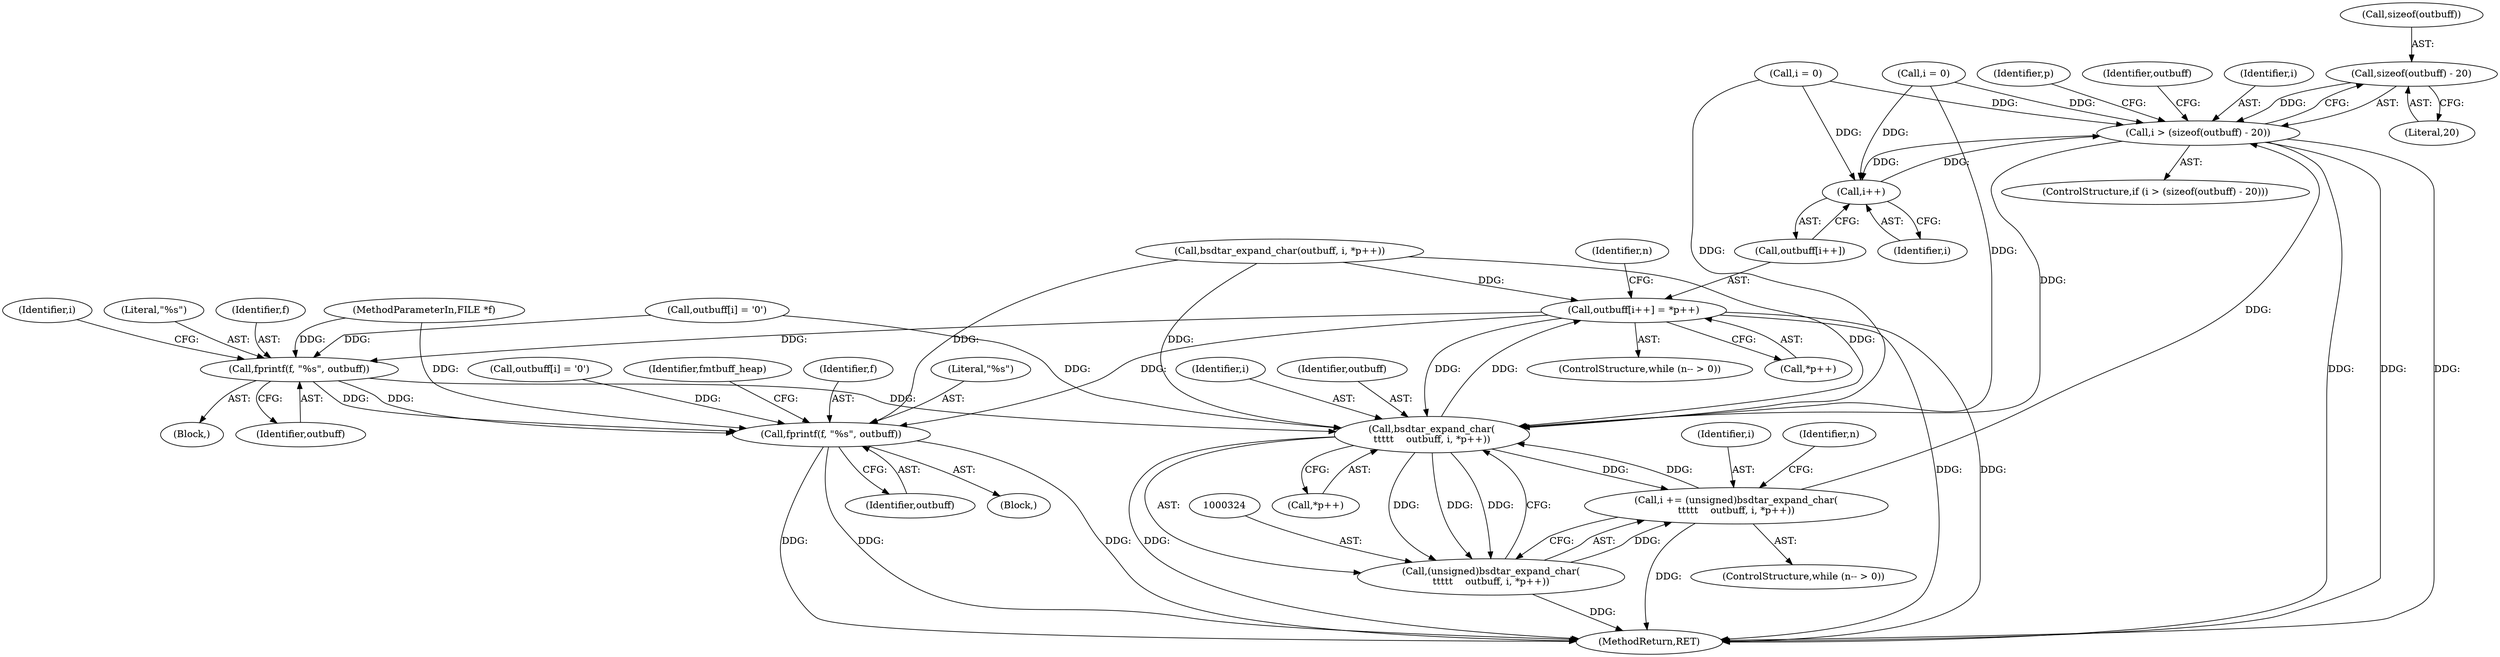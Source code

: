 digraph "1_libarchive_e37b620fe8f14535d737e89a4dcabaed4517bf1a@del" {
"1000334" [label="(Call,sizeof(outbuff) - 20)"];
"1000332" [label="(Call,i > (sizeof(outbuff) - 20))"];
"1000309" [label="(Call,i++)"];
"1000325" [label="(Call,bsdtar_expand_char(\n\t\t\t\t\t    outbuff, i, *p++))"];
"1000306" [label="(Call,outbuff[i++] = *p++)"];
"1000344" [label="(Call,fprintf(f, \"%s\", outbuff))"];
"1000356" [label="(Call,fprintf(f, \"%s\", outbuff))"];
"1000321" [label="(Call,i += (unsigned)bsdtar_expand_char(\n\t\t\t\t\t    outbuff, i, *p++))"];
"1000323" [label="(Call,(unsigned)bsdtar_expand_char(\n\t\t\t\t\t    outbuff, i, *p++))"];
"1000351" [label="(Call,outbuff[i] = '\0')"];
"1000304" [label="(Identifier,n)"];
"1000361" [label="(Identifier,fmtbuff_heap)"];
"1000122" [label="(Block,)"];
"1000322" [label="(Identifier,i)"];
"1000356" [label="(Call,fprintf(f, \"%s\", outbuff))"];
"1000362" [label="(MethodReturn,RET)"];
"1000280" [label="(Identifier,p)"];
"1000321" [label="(Call,i += (unsigned)bsdtar_expand_char(\n\t\t\t\t\t    outbuff, i, *p++))"];
"1000337" [label="(Literal,20)"];
"1000349" [label="(Identifier,i)"];
"1000341" [label="(Identifier,outbuff)"];
"1000331" [label="(ControlStructure,if (i > (sizeof(outbuff) - 20)))"];
"1000332" [label="(Call,i > (sizeof(outbuff) - 20))"];
"1000359" [label="(Identifier,outbuff)"];
"1000309" [label="(Call,i++)"];
"1000357" [label="(Identifier,f)"];
"1000327" [label="(Identifier,i)"];
"1000334" [label="(Call,sizeof(outbuff) - 20)"];
"1000338" [label="(Block,)"];
"1000339" [label="(Call,outbuff[i] = '\0')"];
"1000306" [label="(Call,outbuff[i++] = *p++)"];
"1000120" [label="(MethodParameterIn,FILE *f)"];
"1000333" [label="(Identifier,i)"];
"1000328" [label="(Call,*p++)"];
"1000335" [label="(Call,sizeof(outbuff))"];
"1000319" [label="(Identifier,n)"];
"1000326" [label="(Identifier,outbuff)"];
"1000323" [label="(Call,(unsigned)bsdtar_expand_char(\n\t\t\t\t\t    outbuff, i, *p++))"];
"1000259" [label="(Call,bsdtar_expand_char(outbuff, i, *p++))"];
"1000325" [label="(Call,bsdtar_expand_char(\n\t\t\t\t\t    outbuff, i, *p++))"];
"1000348" [label="(Call,i = 0)"];
"1000316" [label="(ControlStructure,while (n-- > 0))"];
"1000346" [label="(Literal,\"%s\")"];
"1000358" [label="(Literal,\"%s\")"];
"1000310" [label="(Identifier,i)"];
"1000311" [label="(Call,*p++)"];
"1000344" [label="(Call,fprintf(f, \"%s\", outbuff))"];
"1000301" [label="(ControlStructure,while (n-- > 0))"];
"1000345" [label="(Identifier,f)"];
"1000347" [label="(Identifier,outbuff)"];
"1000307" [label="(Call,outbuff[i++])"];
"1000271" [label="(Call,i = 0)"];
"1000334" -> "1000332"  [label="AST: "];
"1000334" -> "1000337"  [label="CFG: "];
"1000335" -> "1000334"  [label="AST: "];
"1000337" -> "1000334"  [label="AST: "];
"1000332" -> "1000334"  [label="CFG: "];
"1000334" -> "1000332"  [label="DDG: "];
"1000332" -> "1000331"  [label="AST: "];
"1000333" -> "1000332"  [label="AST: "];
"1000280" -> "1000332"  [label="CFG: "];
"1000341" -> "1000332"  [label="CFG: "];
"1000332" -> "1000362"  [label="DDG: "];
"1000332" -> "1000362"  [label="DDG: "];
"1000332" -> "1000362"  [label="DDG: "];
"1000332" -> "1000309"  [label="DDG: "];
"1000332" -> "1000325"  [label="DDG: "];
"1000309" -> "1000332"  [label="DDG: "];
"1000348" -> "1000332"  [label="DDG: "];
"1000321" -> "1000332"  [label="DDG: "];
"1000271" -> "1000332"  [label="DDG: "];
"1000309" -> "1000307"  [label="AST: "];
"1000309" -> "1000310"  [label="CFG: "];
"1000310" -> "1000309"  [label="AST: "];
"1000307" -> "1000309"  [label="CFG: "];
"1000348" -> "1000309"  [label="DDG: "];
"1000271" -> "1000309"  [label="DDG: "];
"1000325" -> "1000323"  [label="AST: "];
"1000325" -> "1000328"  [label="CFG: "];
"1000326" -> "1000325"  [label="AST: "];
"1000327" -> "1000325"  [label="AST: "];
"1000328" -> "1000325"  [label="AST: "];
"1000323" -> "1000325"  [label="CFG: "];
"1000325" -> "1000362"  [label="DDG: "];
"1000325" -> "1000306"  [label="DDG: "];
"1000325" -> "1000321"  [label="DDG: "];
"1000325" -> "1000323"  [label="DDG: "];
"1000325" -> "1000323"  [label="DDG: "];
"1000325" -> "1000323"  [label="DDG: "];
"1000259" -> "1000325"  [label="DDG: "];
"1000259" -> "1000325"  [label="DDG: "];
"1000306" -> "1000325"  [label="DDG: "];
"1000344" -> "1000325"  [label="DDG: "];
"1000339" -> "1000325"  [label="DDG: "];
"1000348" -> "1000325"  [label="DDG: "];
"1000321" -> "1000325"  [label="DDG: "];
"1000271" -> "1000325"  [label="DDG: "];
"1000306" -> "1000301"  [label="AST: "];
"1000306" -> "1000311"  [label="CFG: "];
"1000307" -> "1000306"  [label="AST: "];
"1000311" -> "1000306"  [label="AST: "];
"1000304" -> "1000306"  [label="CFG: "];
"1000306" -> "1000362"  [label="DDG: "];
"1000306" -> "1000362"  [label="DDG: "];
"1000259" -> "1000306"  [label="DDG: "];
"1000306" -> "1000344"  [label="DDG: "];
"1000306" -> "1000356"  [label="DDG: "];
"1000344" -> "1000338"  [label="AST: "];
"1000344" -> "1000347"  [label="CFG: "];
"1000345" -> "1000344"  [label="AST: "];
"1000346" -> "1000344"  [label="AST: "];
"1000347" -> "1000344"  [label="AST: "];
"1000349" -> "1000344"  [label="CFG: "];
"1000120" -> "1000344"  [label="DDG: "];
"1000339" -> "1000344"  [label="DDG: "];
"1000344" -> "1000356"  [label="DDG: "];
"1000344" -> "1000356"  [label="DDG: "];
"1000356" -> "1000122"  [label="AST: "];
"1000356" -> "1000359"  [label="CFG: "];
"1000357" -> "1000356"  [label="AST: "];
"1000358" -> "1000356"  [label="AST: "];
"1000359" -> "1000356"  [label="AST: "];
"1000361" -> "1000356"  [label="CFG: "];
"1000356" -> "1000362"  [label="DDG: "];
"1000356" -> "1000362"  [label="DDG: "];
"1000356" -> "1000362"  [label="DDG: "];
"1000120" -> "1000356"  [label="DDG: "];
"1000259" -> "1000356"  [label="DDG: "];
"1000351" -> "1000356"  [label="DDG: "];
"1000321" -> "1000316"  [label="AST: "];
"1000321" -> "1000323"  [label="CFG: "];
"1000322" -> "1000321"  [label="AST: "];
"1000323" -> "1000321"  [label="AST: "];
"1000319" -> "1000321"  [label="CFG: "];
"1000321" -> "1000362"  [label="DDG: "];
"1000323" -> "1000321"  [label="DDG: "];
"1000324" -> "1000323"  [label="AST: "];
"1000323" -> "1000362"  [label="DDG: "];
}
